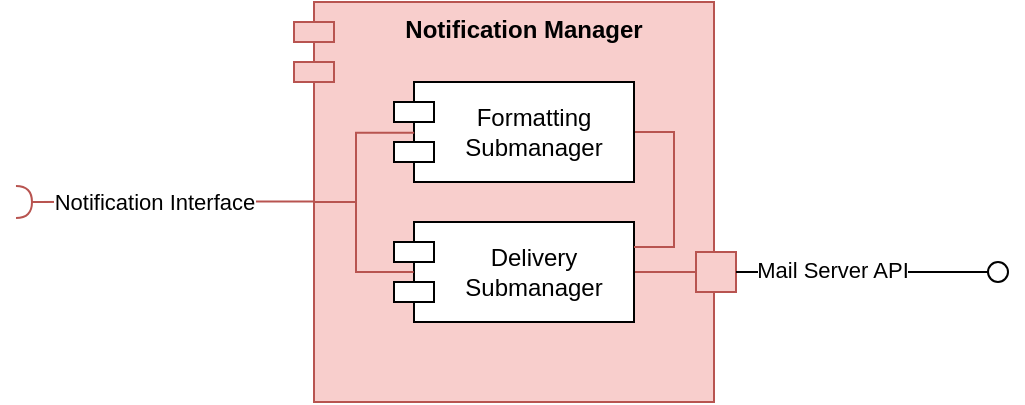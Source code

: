 <mxfile version="26.0.1">
  <diagram name="Page-1" id="w2RbLEI_uXZfK-vWS15h">
    <mxGraphModel grid="1" page="1" gridSize="10" guides="1" tooltips="1" connect="1" arrows="1" fold="1" pageScale="1" pageWidth="827" pageHeight="1169" math="0" shadow="0">
      <root>
        <mxCell id="0" />
        <mxCell id="1" parent="0" />
        <mxCell id="14ll4nlh7BdM070n7vi5-1" value="" style="rounded=0;orthogonalLoop=1;jettySize=auto;html=1;endArrow=halfCircle;endFill=0;endSize=6;strokeWidth=1;sketch=0;fillColor=#f8cecc;strokeColor=#b85450;" edge="1" parent="1">
          <mxGeometry relative="1" as="geometry">
            <mxPoint x="210" y="139.71" as="sourcePoint" />
            <mxPoint x="40" y="140" as="targetPoint" />
          </mxGeometry>
        </mxCell>
        <mxCell id="14ll4nlh7BdM070n7vi5-2" value="Notification Interface" style="edgeLabel;html=1;align=center;verticalAlign=middle;resizable=0;points=[];" connectable="0" vertex="1" parent="14ll4nlh7BdM070n7vi5-1">
          <mxGeometry x="0.377" relative="1" as="geometry">
            <mxPoint x="16" as="offset" />
          </mxGeometry>
        </mxCell>
        <mxCell id="14ll4nlh7BdM070n7vi5-3" value="&lt;b&gt;Notification Manager&lt;/b&gt;" style="shape=module;align=left;spacingLeft=20;align=center;verticalAlign=top;whiteSpace=wrap;html=1;fillColor=#f8cecc;strokeColor=#b85450;" vertex="1" parent="1">
          <mxGeometry x="179" y="40" width="210" height="200" as="geometry" />
        </mxCell>
        <mxCell id="14ll4nlh7BdM070n7vi5-21" style="edgeStyle=orthogonalEdgeStyle;rounded=0;orthogonalLoop=1;jettySize=auto;html=1;exitX=1;exitY=0.5;exitDx=0;exitDy=0;entryX=0;entryY=0.5;entryDx=0;entryDy=0;fillColor=#f8cecc;strokeColor=#b85450;endArrow=none;endFill=0;" edge="1" parent="1" source="14ll4nlh7BdM070n7vi5-6" target="14ll4nlh7BdM070n7vi5-18">
          <mxGeometry relative="1" as="geometry" />
        </mxCell>
        <mxCell id="14ll4nlh7BdM070n7vi5-6" value="Delivery&lt;div&gt;Submanager&lt;/div&gt;" style="shape=module;align=left;spacingLeft=20;align=center;verticalAlign=middle;whiteSpace=wrap;html=1;" vertex="1" parent="1">
          <mxGeometry x="229" y="150" width="120" height="50" as="geometry" />
        </mxCell>
        <mxCell id="14ll4nlh7BdM070n7vi5-23" style="edgeStyle=orthogonalEdgeStyle;rounded=0;orthogonalLoop=1;jettySize=auto;html=1;exitX=1;exitY=0.5;exitDx=0;exitDy=0;entryX=1;entryY=0.25;entryDx=0;entryDy=0;fillColor=#f8cecc;strokeColor=#b85450;endArrow=none;endFill=0;" edge="1" parent="1" source="14ll4nlh7BdM070n7vi5-9" target="14ll4nlh7BdM070n7vi5-6">
          <mxGeometry relative="1" as="geometry" />
        </mxCell>
        <mxCell id="14ll4nlh7BdM070n7vi5-9" value="Formatting&lt;div&gt;Submanager&lt;/div&gt;" style="shape=module;align=left;spacingLeft=20;align=center;verticalAlign=middle;whiteSpace=wrap;html=1;" vertex="1" parent="1">
          <mxGeometry x="229" y="80" width="120" height="50" as="geometry" />
        </mxCell>
        <mxCell id="14ll4nlh7BdM070n7vi5-10" value="" style="ellipse;whiteSpace=wrap;html=1;align=center;aspect=fixed;fillColor=none;strokeColor=none;resizable=0;perimeter=centerPerimeter;rotatable=0;allowArrows=0;points=[];outlineConnect=1;" vertex="1" parent="1">
          <mxGeometry x="503" y="100" width="10" height="10" as="geometry" />
        </mxCell>
        <mxCell id="14ll4nlh7BdM070n7vi5-11" value="" style="ellipse;whiteSpace=wrap;html=1;align=center;aspect=fixed;fillColor=none;strokeColor=none;resizable=0;perimeter=centerPerimeter;rotatable=0;allowArrows=0;points=[];outlineConnect=1;" vertex="1" parent="1">
          <mxGeometry x="503" y="170" width="10" height="10" as="geometry" />
        </mxCell>
        <mxCell id="14ll4nlh7BdM070n7vi5-16" style="edgeStyle=orthogonalEdgeStyle;rounded=0;orthogonalLoop=1;jettySize=auto;html=1;exitX=0;exitY=0.5;exitDx=10;exitDy=0;exitPerimeter=0;entryX=0.084;entryY=0.508;entryDx=0;entryDy=0;entryPerimeter=0;endArrow=none;endFill=0;fillColor=#f8cecc;strokeColor=#b85450;" edge="1" parent="1" source="14ll4nlh7BdM070n7vi5-3" target="14ll4nlh7BdM070n7vi5-9">
          <mxGeometry relative="1" as="geometry">
            <Array as="points">
              <mxPoint x="210" y="140" />
              <mxPoint x="210" y="105" />
            </Array>
          </mxGeometry>
        </mxCell>
        <mxCell id="14ll4nlh7BdM070n7vi5-17" style="edgeStyle=orthogonalEdgeStyle;rounded=0;orthogonalLoop=1;jettySize=auto;html=1;exitX=0;exitY=0.5;exitDx=10;exitDy=0;exitPerimeter=0;entryX=0.082;entryY=0.499;entryDx=0;entryDy=0;entryPerimeter=0;endArrow=none;endFill=0;fillColor=#f8cecc;strokeColor=#b85450;" edge="1" parent="1" source="14ll4nlh7BdM070n7vi5-3" target="14ll4nlh7BdM070n7vi5-6">
          <mxGeometry relative="1" as="geometry">
            <Array as="points">
              <mxPoint x="210" y="140" />
              <mxPoint x="210" y="175" />
            </Array>
          </mxGeometry>
        </mxCell>
        <mxCell id="14ll4nlh7BdM070n7vi5-18" value="" style="whiteSpace=wrap;html=1;aspect=fixed;fillColor=#f8cecc;strokeColor=#b85450;" vertex="1" parent="1">
          <mxGeometry x="380" y="165" width="20" height="20" as="geometry" />
        </mxCell>
        <mxCell id="14ll4nlh7BdM070n7vi5-19" value="" style="rounded=0;orthogonalLoop=1;jettySize=auto;html=1;endArrow=oval;endFill=0;sketch=0;sourcePerimeterSpacing=0;targetPerimeterSpacing=0;endSize=10;exitX=1;exitY=0.862;exitDx=0;exitDy=0;exitPerimeter=0;" edge="1" parent="1">
          <mxGeometry relative="1" as="geometry">
            <mxPoint x="400" y="175" as="sourcePoint" />
            <mxPoint x="531" y="175" as="targetPoint" />
          </mxGeometry>
        </mxCell>
        <mxCell id="14ll4nlh7BdM070n7vi5-20" value="Mail Server API" style="edgeLabel;html=1;align=center;verticalAlign=middle;resizable=0;points=[];" connectable="0" vertex="1" parent="14ll4nlh7BdM070n7vi5-19">
          <mxGeometry x="-0.343" relative="1" as="geometry">
            <mxPoint x="5" y="-1" as="offset" />
          </mxGeometry>
        </mxCell>
      </root>
    </mxGraphModel>
  </diagram>
</mxfile>
